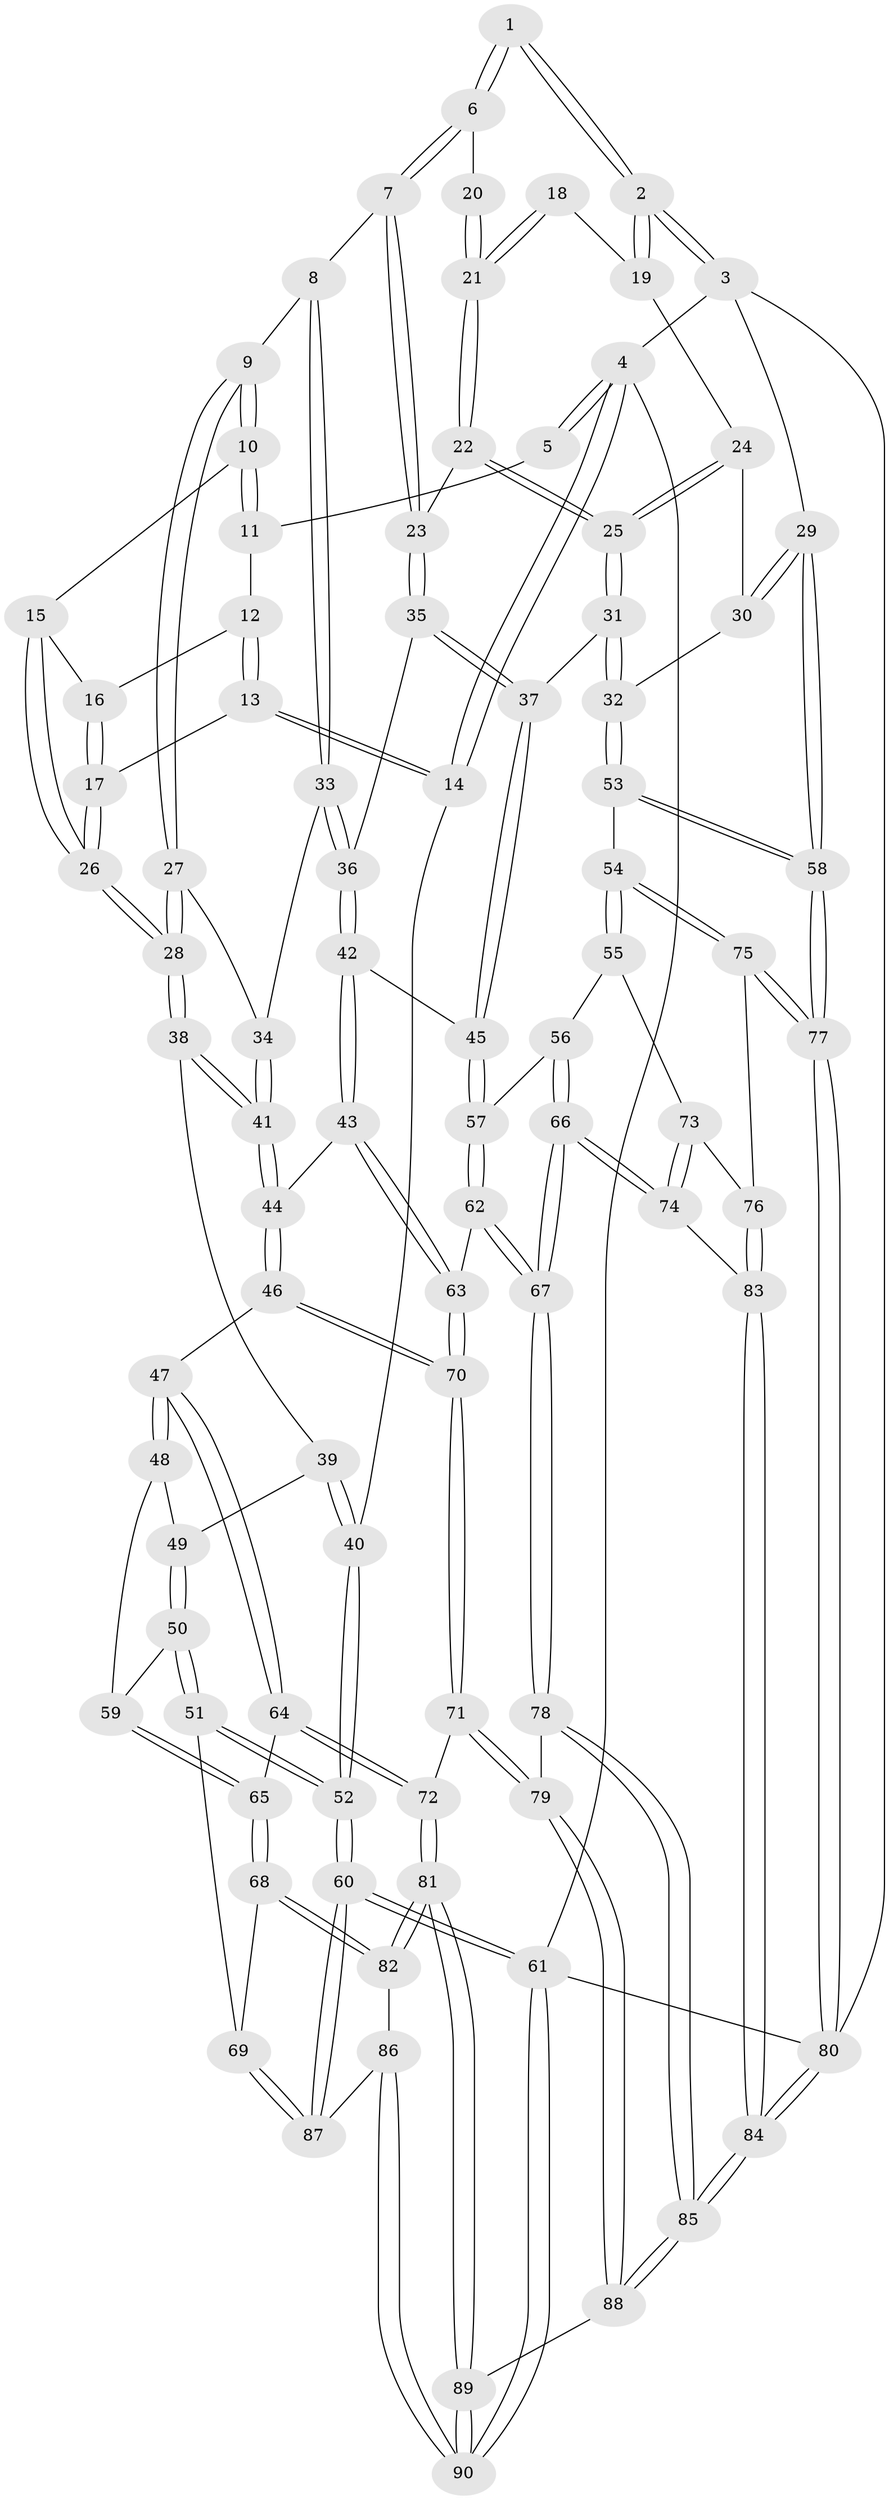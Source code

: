 // Generated by graph-tools (version 1.1) at 2025/27/03/15/25 16:27:56]
// undirected, 90 vertices, 222 edges
graph export_dot {
graph [start="1"]
  node [color=gray90,style=filled];
  1 [pos="+0.573761956260689+0"];
  2 [pos="+1+0"];
  3 [pos="+1+0"];
  4 [pos="+0+0"];
  5 [pos="+0.24301452772138188+0"];
  6 [pos="+0.5549221358390432+0.07660996409718272"];
  7 [pos="+0.5544721885059491+0.07738079813107898"];
  8 [pos="+0.49500643096039987+0.13528630617106913"];
  9 [pos="+0.4886751702784685+0.135219825069503"];
  10 [pos="+0.3886957696495995+0.12294686823588832"];
  11 [pos="+0.290434904866044+0.05346181669033004"];
  12 [pos="+0.24495442195620198+0.09467329011308614"];
  13 [pos="+0.09040944052206572+0.12150128167373458"];
  14 [pos="+0+0.026650974282704756"];
  15 [pos="+0.3077763986675978+0.20751339621135356"];
  16 [pos="+0.24499807281178523+0.0955097742633613"];
  17 [pos="+0.23577412846825332+0.25035437304695823"];
  18 [pos="+0.7815784120978355+0.09613495716642613"];
  19 [pos="+0.9884122325070783+6.296525524119023e-05"];
  20 [pos="+0.6286872346006686+0.09614779455703414"];
  21 [pos="+0.7458667157097716+0.20680049333302153"];
  22 [pos="+0.7496317440277+0.22291520289799194"];
  23 [pos="+0.668811569658607+0.24943298898970717"];
  24 [pos="+0.9411513190132966+0.10053514624437476"];
  25 [pos="+0.805004848291425+0.2593483928102585"];
  26 [pos="+0.25381764182072347+0.28401370691873157"];
  27 [pos="+0.30799896416951456+0.2942823401730377"];
  28 [pos="+0.25438743091687216+0.2975861932044268"];
  29 [pos="+1+0.48880254828445463"];
  30 [pos="+0.9392254780785717+0.2262626102624391"];
  31 [pos="+0.8178521937754044+0.36517928714667164"];
  32 [pos="+0.9075965856511629+0.39504807199783837"];
  33 [pos="+0.49725232167407335+0.2768141363073542"];
  34 [pos="+0.4111265815485415+0.3088169830732513"];
  35 [pos="+0.6415045505572862+0.336512642262808"];
  36 [pos="+0.539253527485413+0.33890384815622915"];
  37 [pos="+0.7349466172663538+0.40312455946972964"];
  38 [pos="+0.24913421548910208+0.3072613351720633"];
  39 [pos="+0.11067239916634636+0.37011429762393355"];
  40 [pos="+0+0.18945339794018443"];
  41 [pos="+0.365243286304996+0.5050064108313714"];
  42 [pos="+0.5057501080212109+0.4496749032195477"];
  43 [pos="+0.45968236785608196+0.5124029987193378"];
  44 [pos="+0.3714395516879364+0.5234589538161444"];
  45 [pos="+0.7098483751341556+0.4771164564592585"];
  46 [pos="+0.35538320423115266+0.5400863779613911"];
  47 [pos="+0.34284150631464727+0.5473253515126935"];
  48 [pos="+0.16986443832197753+0.46804384185063247"];
  49 [pos="+0.11073067408011077+0.3704538375199093"];
  50 [pos="+0.04089483636687332+0.5507408913560651"];
  51 [pos="+0+0.6717986659357139"];
  52 [pos="+0+0.6816896495159763"];
  53 [pos="+1+0.49993189484320155"];
  54 [pos="+0.9553973090817761+0.5619855928294939"];
  55 [pos="+0.9034438444032894+0.5860071679130898"];
  56 [pos="+0.7458644889592354+0.5446262985227728"];
  57 [pos="+0.7107178204026404+0.5156375663871783"];
  58 [pos="+1+0.5050791998496302"];
  59 [pos="+0.13918281598595844+0.5518071496431141"];
  60 [pos="+0+1"];
  61 [pos="+0+1"];
  62 [pos="+0.5853236359068396+0.6244263795390492"];
  63 [pos="+0.5850968136698814+0.6243817780471083"];
  64 [pos="+0.23980160133092876+0.6751246251376466"];
  65 [pos="+0.23022681292625108+0.6785599595726762"];
  66 [pos="+0.7487067539796362+0.746836158253831"];
  67 [pos="+0.7040708310632108+0.773298867917611"];
  68 [pos="+0.18859205147460525+0.7116443314379035"];
  69 [pos="+0.08625430777407277+0.7197271828827095"];
  70 [pos="+0.46193807186903735+0.7518181210622372"];
  71 [pos="+0.44082823547834743+0.824963761566437"];
  72 [pos="+0.41947446375307973+0.8262027441929397"];
  73 [pos="+0.8870970800179594+0.6103872392518311"];
  74 [pos="+0.786469628286319+0.737056621144128"];
  75 [pos="+0.9213945631716074+0.7770436408219658"];
  76 [pos="+0.9204738497325645+0.7769200615924232"];
  77 [pos="+1+0.9503436155955285"];
  78 [pos="+0.6872422391111559+0.824689740966647"];
  79 [pos="+0.44765122073389196+0.8299861339549393"];
  80 [pos="+1+1"];
  81 [pos="+0.3206937493904773+0.9043082547189515"];
  82 [pos="+0.2180599467493027+0.8846890542683724"];
  83 [pos="+0.8687685826657658+0.7766623284468188"];
  84 [pos="+0.870376287897596+1"];
  85 [pos="+0.7806651312004992+1"];
  86 [pos="+0.20068166949378638+0.9009735735520418"];
  87 [pos="+0.09147426728228811+0.8829436123399046"];
  88 [pos="+0.5562398917482412+1"];
  89 [pos="+0.35778036132375857+1"];
  90 [pos="+0.06639196571835537+1"];
  1 -- 2;
  1 -- 2;
  1 -- 6;
  1 -- 6;
  2 -- 3;
  2 -- 3;
  2 -- 19;
  2 -- 19;
  3 -- 4;
  3 -- 29;
  3 -- 80;
  4 -- 5;
  4 -- 5;
  4 -- 14;
  4 -- 14;
  4 -- 61;
  5 -- 11;
  6 -- 7;
  6 -- 7;
  6 -- 20;
  7 -- 8;
  7 -- 23;
  7 -- 23;
  8 -- 9;
  8 -- 33;
  8 -- 33;
  9 -- 10;
  9 -- 10;
  9 -- 27;
  9 -- 27;
  10 -- 11;
  10 -- 11;
  10 -- 15;
  11 -- 12;
  12 -- 13;
  12 -- 13;
  12 -- 16;
  13 -- 14;
  13 -- 14;
  13 -- 17;
  14 -- 40;
  15 -- 16;
  15 -- 26;
  15 -- 26;
  16 -- 17;
  16 -- 17;
  17 -- 26;
  17 -- 26;
  18 -- 19;
  18 -- 21;
  18 -- 21;
  19 -- 24;
  20 -- 21;
  20 -- 21;
  21 -- 22;
  21 -- 22;
  22 -- 23;
  22 -- 25;
  22 -- 25;
  23 -- 35;
  23 -- 35;
  24 -- 25;
  24 -- 25;
  24 -- 30;
  25 -- 31;
  25 -- 31;
  26 -- 28;
  26 -- 28;
  27 -- 28;
  27 -- 28;
  27 -- 34;
  28 -- 38;
  28 -- 38;
  29 -- 30;
  29 -- 30;
  29 -- 58;
  29 -- 58;
  30 -- 32;
  31 -- 32;
  31 -- 32;
  31 -- 37;
  32 -- 53;
  32 -- 53;
  33 -- 34;
  33 -- 36;
  33 -- 36;
  34 -- 41;
  34 -- 41;
  35 -- 36;
  35 -- 37;
  35 -- 37;
  36 -- 42;
  36 -- 42;
  37 -- 45;
  37 -- 45;
  38 -- 39;
  38 -- 41;
  38 -- 41;
  39 -- 40;
  39 -- 40;
  39 -- 49;
  40 -- 52;
  40 -- 52;
  41 -- 44;
  41 -- 44;
  42 -- 43;
  42 -- 43;
  42 -- 45;
  43 -- 44;
  43 -- 63;
  43 -- 63;
  44 -- 46;
  44 -- 46;
  45 -- 57;
  45 -- 57;
  46 -- 47;
  46 -- 70;
  46 -- 70;
  47 -- 48;
  47 -- 48;
  47 -- 64;
  47 -- 64;
  48 -- 49;
  48 -- 59;
  49 -- 50;
  49 -- 50;
  50 -- 51;
  50 -- 51;
  50 -- 59;
  51 -- 52;
  51 -- 52;
  51 -- 69;
  52 -- 60;
  52 -- 60;
  53 -- 54;
  53 -- 58;
  53 -- 58;
  54 -- 55;
  54 -- 55;
  54 -- 75;
  54 -- 75;
  55 -- 56;
  55 -- 73;
  56 -- 57;
  56 -- 66;
  56 -- 66;
  57 -- 62;
  57 -- 62;
  58 -- 77;
  58 -- 77;
  59 -- 65;
  59 -- 65;
  60 -- 61;
  60 -- 61;
  60 -- 87;
  60 -- 87;
  61 -- 90;
  61 -- 90;
  61 -- 80;
  62 -- 63;
  62 -- 67;
  62 -- 67;
  63 -- 70;
  63 -- 70;
  64 -- 65;
  64 -- 72;
  64 -- 72;
  65 -- 68;
  65 -- 68;
  66 -- 67;
  66 -- 67;
  66 -- 74;
  66 -- 74;
  67 -- 78;
  67 -- 78;
  68 -- 69;
  68 -- 82;
  68 -- 82;
  69 -- 87;
  69 -- 87;
  70 -- 71;
  70 -- 71;
  71 -- 72;
  71 -- 79;
  71 -- 79;
  72 -- 81;
  72 -- 81;
  73 -- 74;
  73 -- 74;
  73 -- 76;
  74 -- 83;
  75 -- 76;
  75 -- 77;
  75 -- 77;
  76 -- 83;
  76 -- 83;
  77 -- 80;
  77 -- 80;
  78 -- 79;
  78 -- 85;
  78 -- 85;
  79 -- 88;
  79 -- 88;
  80 -- 84;
  80 -- 84;
  81 -- 82;
  81 -- 82;
  81 -- 89;
  81 -- 89;
  82 -- 86;
  83 -- 84;
  83 -- 84;
  84 -- 85;
  84 -- 85;
  85 -- 88;
  85 -- 88;
  86 -- 87;
  86 -- 90;
  86 -- 90;
  88 -- 89;
  89 -- 90;
  89 -- 90;
}

